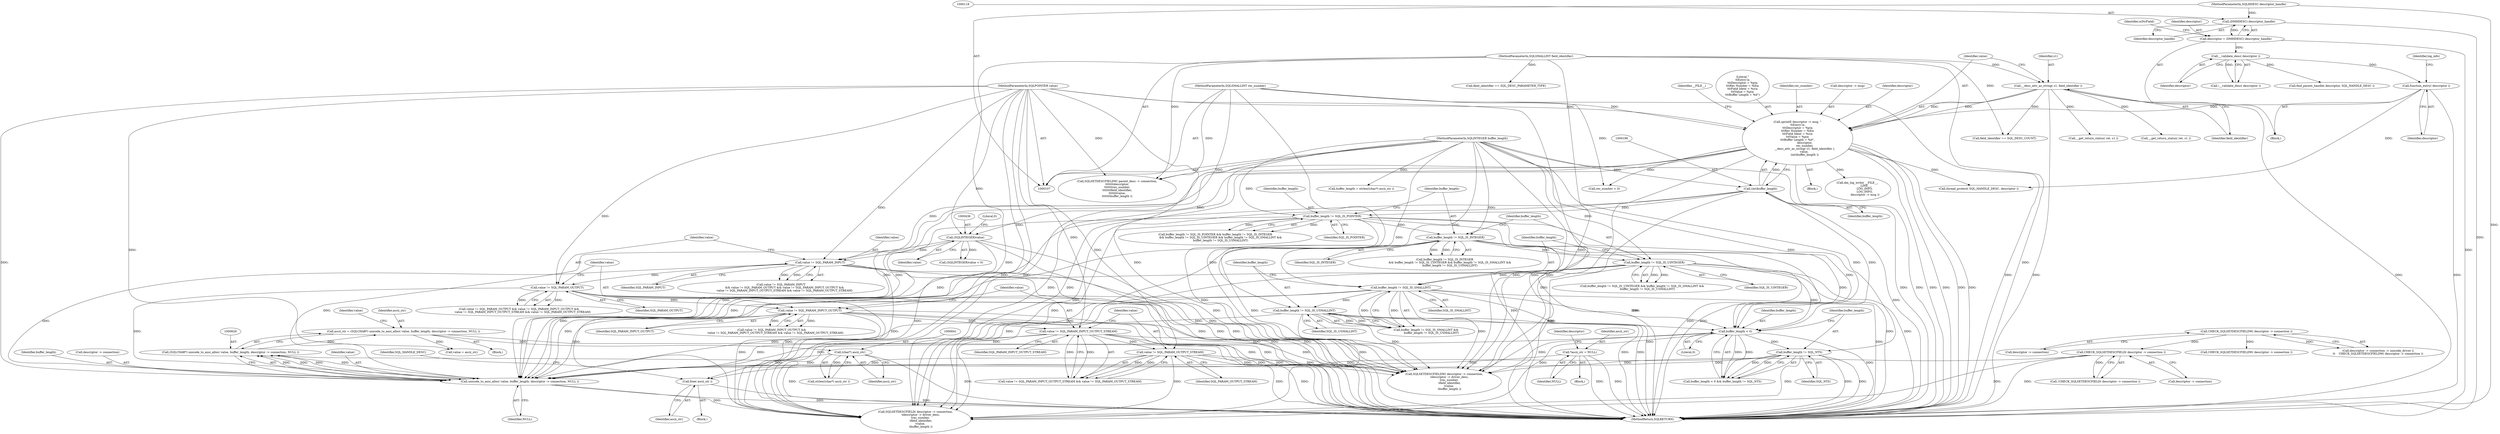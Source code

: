 digraph "0_unixODBC_45ef78e037f578b15fc58938a3a3251655e71d6f#diff-d52750c7ba4e594410438569d8e2963aL24_0@API" {
"1000683" [label="(Call,free( ascii_str ))"];
"1000640" [label="(Call,(char*) ascii_str)"];
"1000623" [label="(Call,ascii_str = (SQLCHAR*) unicode_to_ansi_alloc( value, buffer_length, descriptor -> connection, NULL ))"];
"1000625" [label="(Call,(SQLCHAR*) unicode_to_ansi_alloc( value, buffer_length, descriptor -> connection, NULL ))"];
"1000627" [label="(Call,unicode_to_ansi_alloc( value, buffer_length, descriptor -> connection, NULL ))"];
"1000184" [label="(Call,sprintf( descriptor -> msg, \"\n\t\tEntry:\\n\n\t\t\tDescriptor = %p\\n\n\t\t\tRec Number = %d\\n\n\t\t\tField Ident = %s\\n\n\t\t\tValue = %p\\n\n\t\t\tBuffer Length = %d\",\n                descriptor,\n                rec_number,\n                __desc_attr_as_string( s1, field_identifier ),\n                value, \n                (int)buffer_length ))"];
"1000177" [label="(Call,function_entry( descriptor ))"];
"1000128" [label="(Call,__validate_desc( descriptor ))"];
"1000115" [label="(Call,descriptor = (DMHDESC) descriptor_handle)"];
"1000117" [label="(Call,(DMHDESC) descriptor_handle)"];
"1000108" [label="(MethodParameterIn,SQLHDESC descriptor_handle)"];
"1000109" [label="(MethodParameterIn,SQLSMALLINT rec_number)"];
"1000191" [label="(Call,__desc_attr_as_string( s1, field_identifier ))"];
"1000110" [label="(MethodParameterIn,SQLSMALLINT field_identifier)"];
"1000111" [label="(MethodParameterIn,SQLPOINTER value)"];
"1000195" [label="(Call,(int)buffer_length)"];
"1000112" [label="(MethodParameterIn,SQLINTEGER buffer_length)"];
"1000435" [label="(Call,(SQLINTEGER)value)"];
"1000473" [label="(Call,value != SQL_PARAM_INPUT_OUTPUT)"];
"1000469" [label="(Call,value != SQL_PARAM_OUTPUT)"];
"1000465" [label="(Call,value != SQL_PARAM_INPUT)"];
"1000480" [label="(Call,value != SQL_PARAM_OUTPUT_STREAM)"];
"1000477" [label="(Call,value != SQL_PARAM_INPUT_OUTPUT_STREAM)"];
"1000396" [label="(Call,buffer_length != SQL_IS_USMALLINT)"];
"1000393" [label="(Call,buffer_length != SQL_IS_SMALLINT)"];
"1000389" [label="(Call,buffer_length != SQL_IS_UINTEGER)"];
"1000385" [label="(Call,buffer_length != SQL_IS_INTEGER)"];
"1000381" [label="(Call,buffer_length != SQL_IS_POINTER)"];
"1000403" [label="(Call,buffer_length < 0)"];
"1000406" [label="(Call,buffer_length != SQL_NTS)"];
"1000589" [label="(Call,CHECK_SQLSETDESCFIELD( descriptor -> connection ))"];
"1000510" [label="(Call,CHECK_SQLSETDESCFIELDW( descriptor -> connection ))"];
"1000584" [label="(Call,*ascii_str = NULL)"];
"1000407" [label="(Identifier,buffer_length)"];
"1000402" [label="(Call,buffer_length < 0 && buffer_length != SQL_NTS)"];
"1000185" [label="(Call,descriptor -> msg)"];
"1000466" [label="(Identifier,value)"];
"1000585" [label="(Identifier,ascii_str)"];
"1000629" [label="(Identifier,buffer_length)"];
"1000470" [label="(Identifier,value)"];
"1000109" [label="(MethodParameterIn,SQLSMALLINT rec_number)"];
"1000108" [label="(MethodParameterIn,SQLHDESC descriptor_handle)"];
"1000382" [label="(Identifier,buffer_length)"];
"1000166" [label="(Call,SQLSETDESCFIELDW( parent_desc -> connection,\n\t\t\t\t\t\t\tdescriptor,\n\t\t\t\t\t\t\trec_number,\n\t\t\t\t\t\t\tfield_identifier,\n\t\t\t\t\t\t\tvalue,\n\t\t\t\t\t\t\tbuffer_length ))"];
"1000633" [label="(Identifier,NULL)"];
"1000181" [label="(Identifier,log_info)"];
"1000465" [label="(Call,value != SQL_PARAM_INPUT)"];
"1000464" [label="(Call,value != SQL_PARAM_INPUT\n        && value != SQL_PARAM_OUTPUT && value != SQL_PARAM_INPUT_OUTPUT &&\n        value != SQL_PARAM_INPUT_OUTPUT_STREAM && value != SQL_PARAM_OUTPUT_STREAM)"];
"1000404" [label="(Identifier,buffer_length)"];
"1000472" [label="(Call,value != SQL_PARAM_INPUT_OUTPUT &&\n        value != SQL_PARAM_INPUT_OUTPUT_STREAM && value != SQL_PARAM_OUTPUT_STREAM)"];
"1000624" [label="(Identifier,ascii_str)"];
"1000684" [label="(Identifier,ascii_str)"];
"1000438" [label="(Literal,0)"];
"1000635" [label="(Identifier,value)"];
"1000669" [label="(Call,__get_return_status( ret, s1 ))"];
"1000435" [label="(Call,(SQLINTEGER)value)"];
"1000648" [label="(Call,SQLSETDESCFIELD( descriptor -> connection,\n            \tdescriptor -> driver_desc,\n            \trec_number, \n            \tfield_identifier,\n            \tvalue, \n            \tbuffer_length ))"];
"1000194" [label="(Identifier,value)"];
"1000467" [label="(Identifier,SQL_PARAM_INPUT)"];
"1000189" [label="(Identifier,descriptor)"];
"1000481" [label="(Identifier,value)"];
"1000395" [label="(Identifier,SQL_IS_SMALLINT)"];
"1000386" [label="(Identifier,buffer_length)"];
"1000628" [label="(Identifier,value)"];
"1000403" [label="(Call,buffer_length < 0)"];
"1000434" [label="(Call,(SQLINTEGER)value < 0)"];
"1000511" [label="(Call,descriptor -> connection)"];
"1000478" [label="(Identifier,value)"];
"1000394" [label="(Identifier,buffer_length)"];
"1000623" [label="(Call,ascii_str = (SQLCHAR*) unicode_to_ansi_alloc( value, buffer_length, descriptor -> connection, NULL ))"];
"1000687" [label="(Identifier,SQL_HANDLE_DESC)"];
"1000119" [label="(Identifier,descriptor_handle)"];
"1000682" [label="(Block,)"];
"1000406" [label="(Call,buffer_length != SQL_NTS)"];
"1000302" [label="(Call,rec_number < 0)"];
"1000591" [label="(Identifier,descriptor)"];
"1000621" [label="(Block,)"];
"1000570" [label="(Call,__get_return_status( ret, s1 ))"];
"1000398" [label="(Identifier,SQL_IS_USMALLINT)"];
"1000683" [label="(Call,free( ascii_str ))"];
"1000206" [label="(Call,thread_protect( SQL_HANDLE_DESC, descriptor ))"];
"1000177" [label="(Call,function_entry( descriptor ))"];
"1000391" [label="(Identifier,SQL_IS_UINTEGER)"];
"1000183" [label="(Block,)"];
"1000396" [label="(Call,buffer_length != SQL_IS_USMALLINT)"];
"1000630" [label="(Call,descriptor -> connection)"];
"1000111" [label="(MethodParameterIn,SQLPOINTER value)"];
"1000482" [label="(Identifier,SQL_PARAM_OUTPUT_STREAM)"];
"1000384" [label="(Call,buffer_length != SQL_IS_INTEGER\n            && buffer_length != SQL_IS_UINTEGER && buffer_length != SQL_IS_SMALLINT &&\n            buffer_length != SQL_IS_USMALLINT)"];
"1000392" [label="(Call,buffer_length != SQL_IS_SMALLINT &&\n            buffer_length != SQL_IS_USMALLINT)"];
"1000517" [label="(Call,CHECK_SQLSETDESCFIELDW( descriptor -> connection ))"];
"1000178" [label="(Identifier,descriptor)"];
"1000383" [label="(Identifier,SQL_IS_POINTER)"];
"1000589" [label="(Call,CHECK_SQLSETDESCFIELD( descriptor -> connection ))"];
"1000480" [label="(Call,value != SQL_PARAM_OUTPUT_STREAM)"];
"1000476" [label="(Call,value != SQL_PARAM_INPUT_OUTPUT_STREAM && value != SQL_PARAM_OUTPUT_STREAM)"];
"1000586" [label="(Identifier,NULL)"];
"1000437" [label="(Identifier,value)"];
"1000627" [label="(Call,unicode_to_ansi_alloc( value, buffer_length, descriptor -> connection, NULL ))"];
"1000112" [label="(MethodParameterIn,SQLINTEGER buffer_length)"];
"1000127" [label="(Call,!__validate_desc( descriptor ))"];
"1000461" [label="(Call,field_identifier == SQL_DESC_PARAMETER_TYPE)"];
"1000141" [label="(Call,find_parent_handle( descriptor, SQL_HANDLE_DESC ))"];
"1000639" [label="(Call,strlen((char*) ascii_str ))"];
"1000381" [label="(Call,buffer_length != SQL_IS_POINTER)"];
"1000199" [label="(Identifier,__FILE__)"];
"1000110" [label="(MethodParameterIn,SQLSMALLINT field_identifier)"];
"1000479" [label="(Identifier,SQL_PARAM_INPUT_OUTPUT_STREAM)"];
"1000128" [label="(Call,__validate_desc( descriptor ))"];
"1000195" [label="(Call,(int)buffer_length)"];
"1000113" [label="(Block,)"];
"1000634" [label="(Call,value = ascii_str)"];
"1000468" [label="(Call,value != SQL_PARAM_OUTPUT && value != SQL_PARAM_INPUT_OUTPUT &&\n        value != SQL_PARAM_INPUT_OUTPUT_STREAM && value != SQL_PARAM_OUTPUT_STREAM)"];
"1000584" [label="(Call,*ascii_str = NULL)"];
"1000192" [label="(Identifier,s1)"];
"1000637" [label="(Call,buffer_length = strlen((char*) ascii_str ))"];
"1000397" [label="(Identifier,buffer_length)"];
"1000473" [label="(Call,value != SQL_PARAM_INPUT_OUTPUT)"];
"1000193" [label="(Identifier,field_identifier)"];
"1000477" [label="(Call,value != SQL_PARAM_INPUT_OUTPUT_STREAM)"];
"1000191" [label="(Call,__desc_attr_as_string( s1, field_identifier ))"];
"1000129" [label="(Identifier,descriptor)"];
"1000642" [label="(Identifier,ascii_str)"];
"1000475" [label="(Identifier,SQL_PARAM_INPUT_OUTPUT)"];
"1000582" [label="(Block,)"];
"1000549" [label="(Call,SQLSETDESCFIELDW( descriptor -> connection,\n            \tdescriptor -> driver_desc,\n            \trec_number, \n            \tfield_identifier,\n            \tvalue, \n            \tbuffer_length ))"];
"1000469" [label="(Call,value != SQL_PARAM_OUTPUT)"];
"1000388" [label="(Call,buffer_length != SQL_IS_UINTEGER && buffer_length != SQL_IS_SMALLINT &&\n            buffer_length != SQL_IS_USMALLINT)"];
"1000405" [label="(Literal,0)"];
"1000408" [label="(Identifier,SQL_NTS)"];
"1000640" [label="(Call,(char*) ascii_str)"];
"1000625" [label="(Call,(SQLCHAR*) unicode_to_ansi_alloc( value, buffer_length, descriptor -> connection, NULL ))"];
"1000198" [label="(Call,dm_log_write( __FILE__, \n                __LINE__, \n                LOG_INFO, \n                LOG_INFO, \n                descriptor -> msg ))"];
"1000471" [label="(Identifier,SQL_PARAM_OUTPUT)"];
"1000690" [label="(MethodReturn,SQLRETURN)"];
"1000474" [label="(Identifier,value)"];
"1000197" [label="(Identifier,buffer_length)"];
"1000387" [label="(Identifier,SQL_IS_INTEGER)"];
"1000184" [label="(Call,sprintf( descriptor -> msg, \"\n\t\tEntry:\\n\n\t\t\tDescriptor = %p\\n\n\t\t\tRec Number = %d\\n\n\t\t\tField Ident = %s\\n\n\t\t\tValue = %p\\n\n\t\t\tBuffer Length = %d\",\n                descriptor,\n                rec_number,\n                __desc_attr_as_string( s1, field_identifier ),\n                value, \n                (int)buffer_length ))"];
"1000124" [label="(Identifier,isStrField)"];
"1000380" [label="(Call,buffer_length != SQL_IS_POINTER && buffer_length != SQL_IS_INTEGER\n            && buffer_length != SQL_IS_UINTEGER && buffer_length != SQL_IS_SMALLINT &&\n            buffer_length != SQL_IS_USMALLINT)"];
"1000188" [label="(Literal,\"\n\t\tEntry:\\n\n\t\t\tDescriptor = %p\\n\n\t\t\tRec Number = %d\\n\n\t\t\tField Ident = %s\\n\n\t\t\tValue = %p\\n\n\t\t\tBuffer Length = %d\")"];
"1000590" [label="(Call,descriptor -> connection)"];
"1000431" [label="(Call,field_identifier == SQL_DESC_COUNT)"];
"1000389" [label="(Call,buffer_length != SQL_IS_UINTEGER)"];
"1000510" [label="(Call,CHECK_SQLSETDESCFIELDW( descriptor -> connection ))"];
"1000393" [label="(Call,buffer_length != SQL_IS_SMALLINT)"];
"1000390" [label="(Identifier,buffer_length)"];
"1000115" [label="(Call,descriptor = (DMHDESC) descriptor_handle)"];
"1000385" [label="(Call,buffer_length != SQL_IS_INTEGER)"];
"1000588" [label="(Call,!CHECK_SQLSETDESCFIELD( descriptor -> connection ))"];
"1000116" [label="(Identifier,descriptor)"];
"1000117" [label="(Call,(DMHDESC) descriptor_handle)"];
"1000190" [label="(Identifier,rec_number)"];
"1000504" [label="(Call,descriptor -> connection -> unicode_driver ||\n\t\t    CHECK_SQLSETDESCFIELDW( descriptor -> connection ))"];
"1000683" -> "1000682"  [label="AST: "];
"1000683" -> "1000684"  [label="CFG: "];
"1000684" -> "1000683"  [label="AST: "];
"1000687" -> "1000683"  [label="CFG: "];
"1000683" -> "1000690"  [label="DDG: "];
"1000640" -> "1000683"  [label="DDG: "];
"1000584" -> "1000683"  [label="DDG: "];
"1000640" -> "1000639"  [label="AST: "];
"1000640" -> "1000642"  [label="CFG: "];
"1000641" -> "1000640"  [label="AST: "];
"1000642" -> "1000640"  [label="AST: "];
"1000639" -> "1000640"  [label="CFG: "];
"1000640" -> "1000690"  [label="DDG: "];
"1000640" -> "1000639"  [label="DDG: "];
"1000623" -> "1000640"  [label="DDG: "];
"1000623" -> "1000621"  [label="AST: "];
"1000623" -> "1000625"  [label="CFG: "];
"1000624" -> "1000623"  [label="AST: "];
"1000625" -> "1000623"  [label="AST: "];
"1000635" -> "1000623"  [label="CFG: "];
"1000623" -> "1000690"  [label="DDG: "];
"1000625" -> "1000623"  [label="DDG: "];
"1000623" -> "1000634"  [label="DDG: "];
"1000625" -> "1000627"  [label="CFG: "];
"1000626" -> "1000625"  [label="AST: "];
"1000627" -> "1000625"  [label="AST: "];
"1000625" -> "1000690"  [label="DDG: "];
"1000627" -> "1000625"  [label="DDG: "];
"1000627" -> "1000625"  [label="DDG: "];
"1000627" -> "1000625"  [label="DDG: "];
"1000627" -> "1000625"  [label="DDG: "];
"1000627" -> "1000633"  [label="CFG: "];
"1000628" -> "1000627"  [label="AST: "];
"1000629" -> "1000627"  [label="AST: "];
"1000630" -> "1000627"  [label="AST: "];
"1000633" -> "1000627"  [label="AST: "];
"1000627" -> "1000690"  [label="DDG: "];
"1000184" -> "1000627"  [label="DDG: "];
"1000435" -> "1000627"  [label="DDG: "];
"1000473" -> "1000627"  [label="DDG: "];
"1000480" -> "1000627"  [label="DDG: "];
"1000465" -> "1000627"  [label="DDG: "];
"1000477" -> "1000627"  [label="DDG: "];
"1000469" -> "1000627"  [label="DDG: "];
"1000111" -> "1000627"  [label="DDG: "];
"1000396" -> "1000627"  [label="DDG: "];
"1000393" -> "1000627"  [label="DDG: "];
"1000403" -> "1000627"  [label="DDG: "];
"1000406" -> "1000627"  [label="DDG: "];
"1000195" -> "1000627"  [label="DDG: "];
"1000385" -> "1000627"  [label="DDG: "];
"1000389" -> "1000627"  [label="DDG: "];
"1000381" -> "1000627"  [label="DDG: "];
"1000112" -> "1000627"  [label="DDG: "];
"1000589" -> "1000627"  [label="DDG: "];
"1000627" -> "1000648"  [label="DDG: "];
"1000184" -> "1000183"  [label="AST: "];
"1000184" -> "1000195"  [label="CFG: "];
"1000185" -> "1000184"  [label="AST: "];
"1000188" -> "1000184"  [label="AST: "];
"1000189" -> "1000184"  [label="AST: "];
"1000190" -> "1000184"  [label="AST: "];
"1000191" -> "1000184"  [label="AST: "];
"1000194" -> "1000184"  [label="AST: "];
"1000195" -> "1000184"  [label="AST: "];
"1000199" -> "1000184"  [label="CFG: "];
"1000184" -> "1000690"  [label="DDG: "];
"1000184" -> "1000690"  [label="DDG: "];
"1000184" -> "1000690"  [label="DDG: "];
"1000184" -> "1000690"  [label="DDG: "];
"1000184" -> "1000690"  [label="DDG: "];
"1000177" -> "1000184"  [label="DDG: "];
"1000109" -> "1000184"  [label="DDG: "];
"1000191" -> "1000184"  [label="DDG: "];
"1000191" -> "1000184"  [label="DDG: "];
"1000111" -> "1000184"  [label="DDG: "];
"1000195" -> "1000184"  [label="DDG: "];
"1000184" -> "1000198"  [label="DDG: "];
"1000184" -> "1000206"  [label="DDG: "];
"1000184" -> "1000302"  [label="DDG: "];
"1000184" -> "1000435"  [label="DDG: "];
"1000184" -> "1000465"  [label="DDG: "];
"1000184" -> "1000549"  [label="DDG: "];
"1000184" -> "1000648"  [label="DDG: "];
"1000177" -> "1000113"  [label="AST: "];
"1000177" -> "1000178"  [label="CFG: "];
"1000178" -> "1000177"  [label="AST: "];
"1000181" -> "1000177"  [label="CFG: "];
"1000177" -> "1000690"  [label="DDG: "];
"1000128" -> "1000177"  [label="DDG: "];
"1000177" -> "1000206"  [label="DDG: "];
"1000128" -> "1000127"  [label="AST: "];
"1000128" -> "1000129"  [label="CFG: "];
"1000129" -> "1000128"  [label="AST: "];
"1000127" -> "1000128"  [label="CFG: "];
"1000128" -> "1000127"  [label="DDG: "];
"1000115" -> "1000128"  [label="DDG: "];
"1000128" -> "1000141"  [label="DDG: "];
"1000115" -> "1000113"  [label="AST: "];
"1000115" -> "1000117"  [label="CFG: "];
"1000116" -> "1000115"  [label="AST: "];
"1000117" -> "1000115"  [label="AST: "];
"1000124" -> "1000115"  [label="CFG: "];
"1000115" -> "1000690"  [label="DDG: "];
"1000117" -> "1000115"  [label="DDG: "];
"1000117" -> "1000119"  [label="CFG: "];
"1000118" -> "1000117"  [label="AST: "];
"1000119" -> "1000117"  [label="AST: "];
"1000117" -> "1000690"  [label="DDG: "];
"1000108" -> "1000117"  [label="DDG: "];
"1000108" -> "1000107"  [label="AST: "];
"1000108" -> "1000690"  [label="DDG: "];
"1000109" -> "1000107"  [label="AST: "];
"1000109" -> "1000690"  [label="DDG: "];
"1000109" -> "1000166"  [label="DDG: "];
"1000109" -> "1000302"  [label="DDG: "];
"1000109" -> "1000549"  [label="DDG: "];
"1000109" -> "1000648"  [label="DDG: "];
"1000191" -> "1000193"  [label="CFG: "];
"1000192" -> "1000191"  [label="AST: "];
"1000193" -> "1000191"  [label="AST: "];
"1000194" -> "1000191"  [label="CFG: "];
"1000191" -> "1000690"  [label="DDG: "];
"1000191" -> "1000690"  [label="DDG: "];
"1000110" -> "1000191"  [label="DDG: "];
"1000191" -> "1000431"  [label="DDG: "];
"1000191" -> "1000570"  [label="DDG: "];
"1000191" -> "1000669"  [label="DDG: "];
"1000110" -> "1000107"  [label="AST: "];
"1000110" -> "1000690"  [label="DDG: "];
"1000110" -> "1000166"  [label="DDG: "];
"1000110" -> "1000431"  [label="DDG: "];
"1000110" -> "1000461"  [label="DDG: "];
"1000110" -> "1000549"  [label="DDG: "];
"1000110" -> "1000648"  [label="DDG: "];
"1000111" -> "1000107"  [label="AST: "];
"1000111" -> "1000690"  [label="DDG: "];
"1000111" -> "1000166"  [label="DDG: "];
"1000111" -> "1000435"  [label="DDG: "];
"1000111" -> "1000465"  [label="DDG: "];
"1000111" -> "1000469"  [label="DDG: "];
"1000111" -> "1000473"  [label="DDG: "];
"1000111" -> "1000477"  [label="DDG: "];
"1000111" -> "1000480"  [label="DDG: "];
"1000111" -> "1000549"  [label="DDG: "];
"1000111" -> "1000634"  [label="DDG: "];
"1000111" -> "1000648"  [label="DDG: "];
"1000195" -> "1000197"  [label="CFG: "];
"1000196" -> "1000195"  [label="AST: "];
"1000197" -> "1000195"  [label="AST: "];
"1000195" -> "1000690"  [label="DDG: "];
"1000112" -> "1000195"  [label="DDG: "];
"1000195" -> "1000381"  [label="DDG: "];
"1000195" -> "1000403"  [label="DDG: "];
"1000195" -> "1000549"  [label="DDG: "];
"1000195" -> "1000648"  [label="DDG: "];
"1000112" -> "1000107"  [label="AST: "];
"1000112" -> "1000690"  [label="DDG: "];
"1000112" -> "1000166"  [label="DDG: "];
"1000112" -> "1000381"  [label="DDG: "];
"1000112" -> "1000385"  [label="DDG: "];
"1000112" -> "1000389"  [label="DDG: "];
"1000112" -> "1000393"  [label="DDG: "];
"1000112" -> "1000396"  [label="DDG: "];
"1000112" -> "1000403"  [label="DDG: "];
"1000112" -> "1000406"  [label="DDG: "];
"1000112" -> "1000549"  [label="DDG: "];
"1000112" -> "1000637"  [label="DDG: "];
"1000112" -> "1000648"  [label="DDG: "];
"1000435" -> "1000434"  [label="AST: "];
"1000435" -> "1000437"  [label="CFG: "];
"1000436" -> "1000435"  [label="AST: "];
"1000437" -> "1000435"  [label="AST: "];
"1000438" -> "1000435"  [label="CFG: "];
"1000435" -> "1000690"  [label="DDG: "];
"1000435" -> "1000434"  [label="DDG: "];
"1000435" -> "1000465"  [label="DDG: "];
"1000435" -> "1000549"  [label="DDG: "];
"1000435" -> "1000648"  [label="DDG: "];
"1000473" -> "1000472"  [label="AST: "];
"1000473" -> "1000475"  [label="CFG: "];
"1000474" -> "1000473"  [label="AST: "];
"1000475" -> "1000473"  [label="AST: "];
"1000478" -> "1000473"  [label="CFG: "];
"1000472" -> "1000473"  [label="CFG: "];
"1000473" -> "1000690"  [label="DDG: "];
"1000473" -> "1000690"  [label="DDG: "];
"1000473" -> "1000472"  [label="DDG: "];
"1000473" -> "1000472"  [label="DDG: "];
"1000469" -> "1000473"  [label="DDG: "];
"1000473" -> "1000477"  [label="DDG: "];
"1000473" -> "1000549"  [label="DDG: "];
"1000473" -> "1000648"  [label="DDG: "];
"1000469" -> "1000468"  [label="AST: "];
"1000469" -> "1000471"  [label="CFG: "];
"1000470" -> "1000469"  [label="AST: "];
"1000471" -> "1000469"  [label="AST: "];
"1000474" -> "1000469"  [label="CFG: "];
"1000468" -> "1000469"  [label="CFG: "];
"1000469" -> "1000690"  [label="DDG: "];
"1000469" -> "1000690"  [label="DDG: "];
"1000469" -> "1000468"  [label="DDG: "];
"1000469" -> "1000468"  [label="DDG: "];
"1000465" -> "1000469"  [label="DDG: "];
"1000469" -> "1000549"  [label="DDG: "];
"1000469" -> "1000648"  [label="DDG: "];
"1000465" -> "1000464"  [label="AST: "];
"1000465" -> "1000467"  [label="CFG: "];
"1000466" -> "1000465"  [label="AST: "];
"1000467" -> "1000465"  [label="AST: "];
"1000470" -> "1000465"  [label="CFG: "];
"1000464" -> "1000465"  [label="CFG: "];
"1000465" -> "1000690"  [label="DDG: "];
"1000465" -> "1000690"  [label="DDG: "];
"1000465" -> "1000464"  [label="DDG: "];
"1000465" -> "1000464"  [label="DDG: "];
"1000465" -> "1000549"  [label="DDG: "];
"1000465" -> "1000648"  [label="DDG: "];
"1000480" -> "1000476"  [label="AST: "];
"1000480" -> "1000482"  [label="CFG: "];
"1000481" -> "1000480"  [label="AST: "];
"1000482" -> "1000480"  [label="AST: "];
"1000476" -> "1000480"  [label="CFG: "];
"1000480" -> "1000690"  [label="DDG: "];
"1000480" -> "1000690"  [label="DDG: "];
"1000480" -> "1000476"  [label="DDG: "];
"1000480" -> "1000476"  [label="DDG: "];
"1000477" -> "1000480"  [label="DDG: "];
"1000480" -> "1000549"  [label="DDG: "];
"1000480" -> "1000648"  [label="DDG: "];
"1000477" -> "1000476"  [label="AST: "];
"1000477" -> "1000479"  [label="CFG: "];
"1000478" -> "1000477"  [label="AST: "];
"1000479" -> "1000477"  [label="AST: "];
"1000481" -> "1000477"  [label="CFG: "];
"1000476" -> "1000477"  [label="CFG: "];
"1000477" -> "1000690"  [label="DDG: "];
"1000477" -> "1000690"  [label="DDG: "];
"1000477" -> "1000476"  [label="DDG: "];
"1000477" -> "1000476"  [label="DDG: "];
"1000477" -> "1000549"  [label="DDG: "];
"1000477" -> "1000648"  [label="DDG: "];
"1000396" -> "1000392"  [label="AST: "];
"1000396" -> "1000398"  [label="CFG: "];
"1000397" -> "1000396"  [label="AST: "];
"1000398" -> "1000396"  [label="AST: "];
"1000392" -> "1000396"  [label="CFG: "];
"1000396" -> "1000690"  [label="DDG: "];
"1000396" -> "1000690"  [label="DDG: "];
"1000396" -> "1000392"  [label="DDG: "];
"1000396" -> "1000392"  [label="DDG: "];
"1000393" -> "1000396"  [label="DDG: "];
"1000396" -> "1000403"  [label="DDG: "];
"1000396" -> "1000549"  [label="DDG: "];
"1000396" -> "1000648"  [label="DDG: "];
"1000393" -> "1000392"  [label="AST: "];
"1000393" -> "1000395"  [label="CFG: "];
"1000394" -> "1000393"  [label="AST: "];
"1000395" -> "1000393"  [label="AST: "];
"1000397" -> "1000393"  [label="CFG: "];
"1000392" -> "1000393"  [label="CFG: "];
"1000393" -> "1000690"  [label="DDG: "];
"1000393" -> "1000690"  [label="DDG: "];
"1000393" -> "1000392"  [label="DDG: "];
"1000393" -> "1000392"  [label="DDG: "];
"1000389" -> "1000393"  [label="DDG: "];
"1000393" -> "1000403"  [label="DDG: "];
"1000393" -> "1000549"  [label="DDG: "];
"1000393" -> "1000648"  [label="DDG: "];
"1000389" -> "1000388"  [label="AST: "];
"1000389" -> "1000391"  [label="CFG: "];
"1000390" -> "1000389"  [label="AST: "];
"1000391" -> "1000389"  [label="AST: "];
"1000394" -> "1000389"  [label="CFG: "];
"1000388" -> "1000389"  [label="CFG: "];
"1000389" -> "1000690"  [label="DDG: "];
"1000389" -> "1000690"  [label="DDG: "];
"1000389" -> "1000388"  [label="DDG: "];
"1000389" -> "1000388"  [label="DDG: "];
"1000385" -> "1000389"  [label="DDG: "];
"1000389" -> "1000403"  [label="DDG: "];
"1000389" -> "1000549"  [label="DDG: "];
"1000389" -> "1000648"  [label="DDG: "];
"1000385" -> "1000384"  [label="AST: "];
"1000385" -> "1000387"  [label="CFG: "];
"1000386" -> "1000385"  [label="AST: "];
"1000387" -> "1000385"  [label="AST: "];
"1000390" -> "1000385"  [label="CFG: "];
"1000384" -> "1000385"  [label="CFG: "];
"1000385" -> "1000690"  [label="DDG: "];
"1000385" -> "1000690"  [label="DDG: "];
"1000385" -> "1000384"  [label="DDG: "];
"1000385" -> "1000384"  [label="DDG: "];
"1000381" -> "1000385"  [label="DDG: "];
"1000385" -> "1000403"  [label="DDG: "];
"1000385" -> "1000549"  [label="DDG: "];
"1000385" -> "1000648"  [label="DDG: "];
"1000381" -> "1000380"  [label="AST: "];
"1000381" -> "1000383"  [label="CFG: "];
"1000382" -> "1000381"  [label="AST: "];
"1000383" -> "1000381"  [label="AST: "];
"1000386" -> "1000381"  [label="CFG: "];
"1000380" -> "1000381"  [label="CFG: "];
"1000381" -> "1000690"  [label="DDG: "];
"1000381" -> "1000690"  [label="DDG: "];
"1000381" -> "1000380"  [label="DDG: "];
"1000381" -> "1000380"  [label="DDG: "];
"1000381" -> "1000403"  [label="DDG: "];
"1000381" -> "1000549"  [label="DDG: "];
"1000381" -> "1000648"  [label="DDG: "];
"1000403" -> "1000402"  [label="AST: "];
"1000403" -> "1000405"  [label="CFG: "];
"1000404" -> "1000403"  [label="AST: "];
"1000405" -> "1000403"  [label="AST: "];
"1000407" -> "1000403"  [label="CFG: "];
"1000402" -> "1000403"  [label="CFG: "];
"1000403" -> "1000690"  [label="DDG: "];
"1000403" -> "1000402"  [label="DDG: "];
"1000403" -> "1000402"  [label="DDG: "];
"1000403" -> "1000406"  [label="DDG: "];
"1000403" -> "1000549"  [label="DDG: "];
"1000403" -> "1000648"  [label="DDG: "];
"1000406" -> "1000402"  [label="AST: "];
"1000406" -> "1000408"  [label="CFG: "];
"1000407" -> "1000406"  [label="AST: "];
"1000408" -> "1000406"  [label="AST: "];
"1000402" -> "1000406"  [label="CFG: "];
"1000406" -> "1000690"  [label="DDG: "];
"1000406" -> "1000690"  [label="DDG: "];
"1000406" -> "1000402"  [label="DDG: "];
"1000406" -> "1000402"  [label="DDG: "];
"1000406" -> "1000549"  [label="DDG: "];
"1000406" -> "1000648"  [label="DDG: "];
"1000589" -> "1000588"  [label="AST: "];
"1000589" -> "1000590"  [label="CFG: "];
"1000590" -> "1000589"  [label="AST: "];
"1000588" -> "1000589"  [label="CFG: "];
"1000589" -> "1000690"  [label="DDG: "];
"1000589" -> "1000588"  [label="DDG: "];
"1000510" -> "1000589"  [label="DDG: "];
"1000589" -> "1000648"  [label="DDG: "];
"1000510" -> "1000504"  [label="AST: "];
"1000510" -> "1000511"  [label="CFG: "];
"1000511" -> "1000510"  [label="AST: "];
"1000504" -> "1000510"  [label="CFG: "];
"1000510" -> "1000504"  [label="DDG: "];
"1000510" -> "1000517"  [label="DDG: "];
"1000584" -> "1000582"  [label="AST: "];
"1000584" -> "1000586"  [label="CFG: "];
"1000585" -> "1000584"  [label="AST: "];
"1000586" -> "1000584"  [label="AST: "];
"1000591" -> "1000584"  [label="CFG: "];
"1000584" -> "1000690"  [label="DDG: "];
"1000584" -> "1000690"  [label="DDG: "];
}
